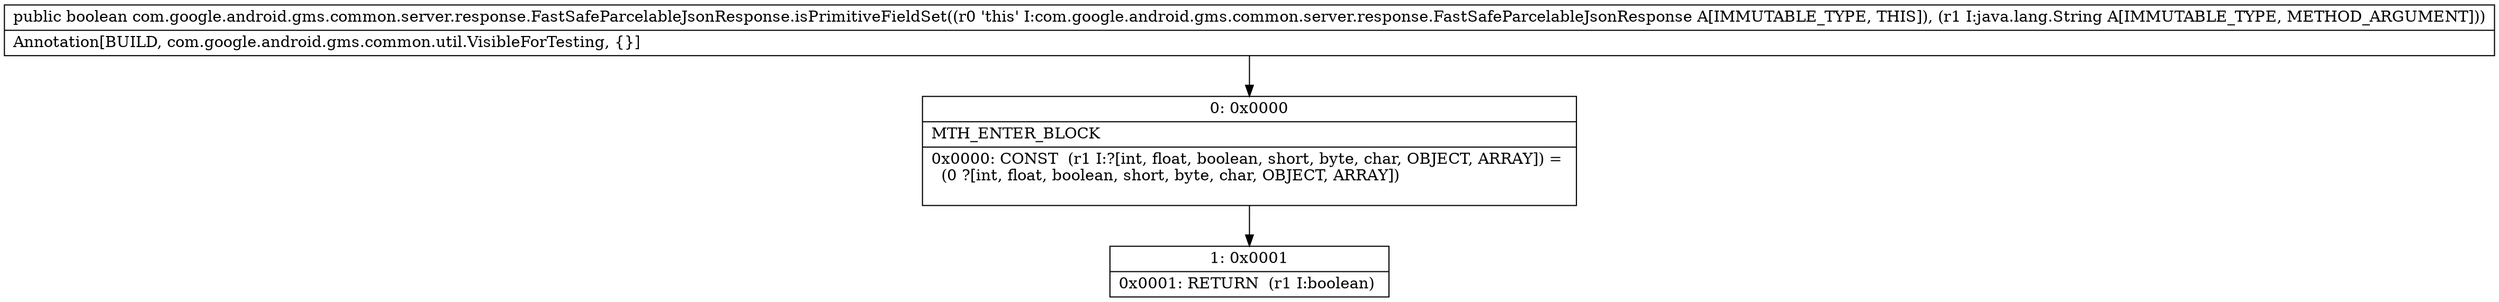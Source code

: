 digraph "CFG forcom.google.android.gms.common.server.response.FastSafeParcelableJsonResponse.isPrimitiveFieldSet(Ljava\/lang\/String;)Z" {
Node_0 [shape=record,label="{0\:\ 0x0000|MTH_ENTER_BLOCK\l|0x0000: CONST  (r1 I:?[int, float, boolean, short, byte, char, OBJECT, ARRAY]) = \l  (0 ?[int, float, boolean, short, byte, char, OBJECT, ARRAY])\l \l}"];
Node_1 [shape=record,label="{1\:\ 0x0001|0x0001: RETURN  (r1 I:boolean) \l}"];
MethodNode[shape=record,label="{public boolean com.google.android.gms.common.server.response.FastSafeParcelableJsonResponse.isPrimitiveFieldSet((r0 'this' I:com.google.android.gms.common.server.response.FastSafeParcelableJsonResponse A[IMMUTABLE_TYPE, THIS]), (r1 I:java.lang.String A[IMMUTABLE_TYPE, METHOD_ARGUMENT]))  | Annotation[BUILD, com.google.android.gms.common.util.VisibleForTesting, \{\}]\l}"];
MethodNode -> Node_0;
Node_0 -> Node_1;
}

